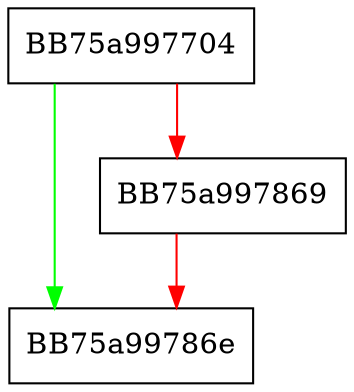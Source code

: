 digraph feature_extraction_plugin {
  node [shape="box"];
  graph [splines=ortho];
  BB75a997704 -> BB75a99786e [color="green"];
  BB75a997704 -> BB75a997869 [color="red"];
  BB75a997869 -> BB75a99786e [color="red"];
}